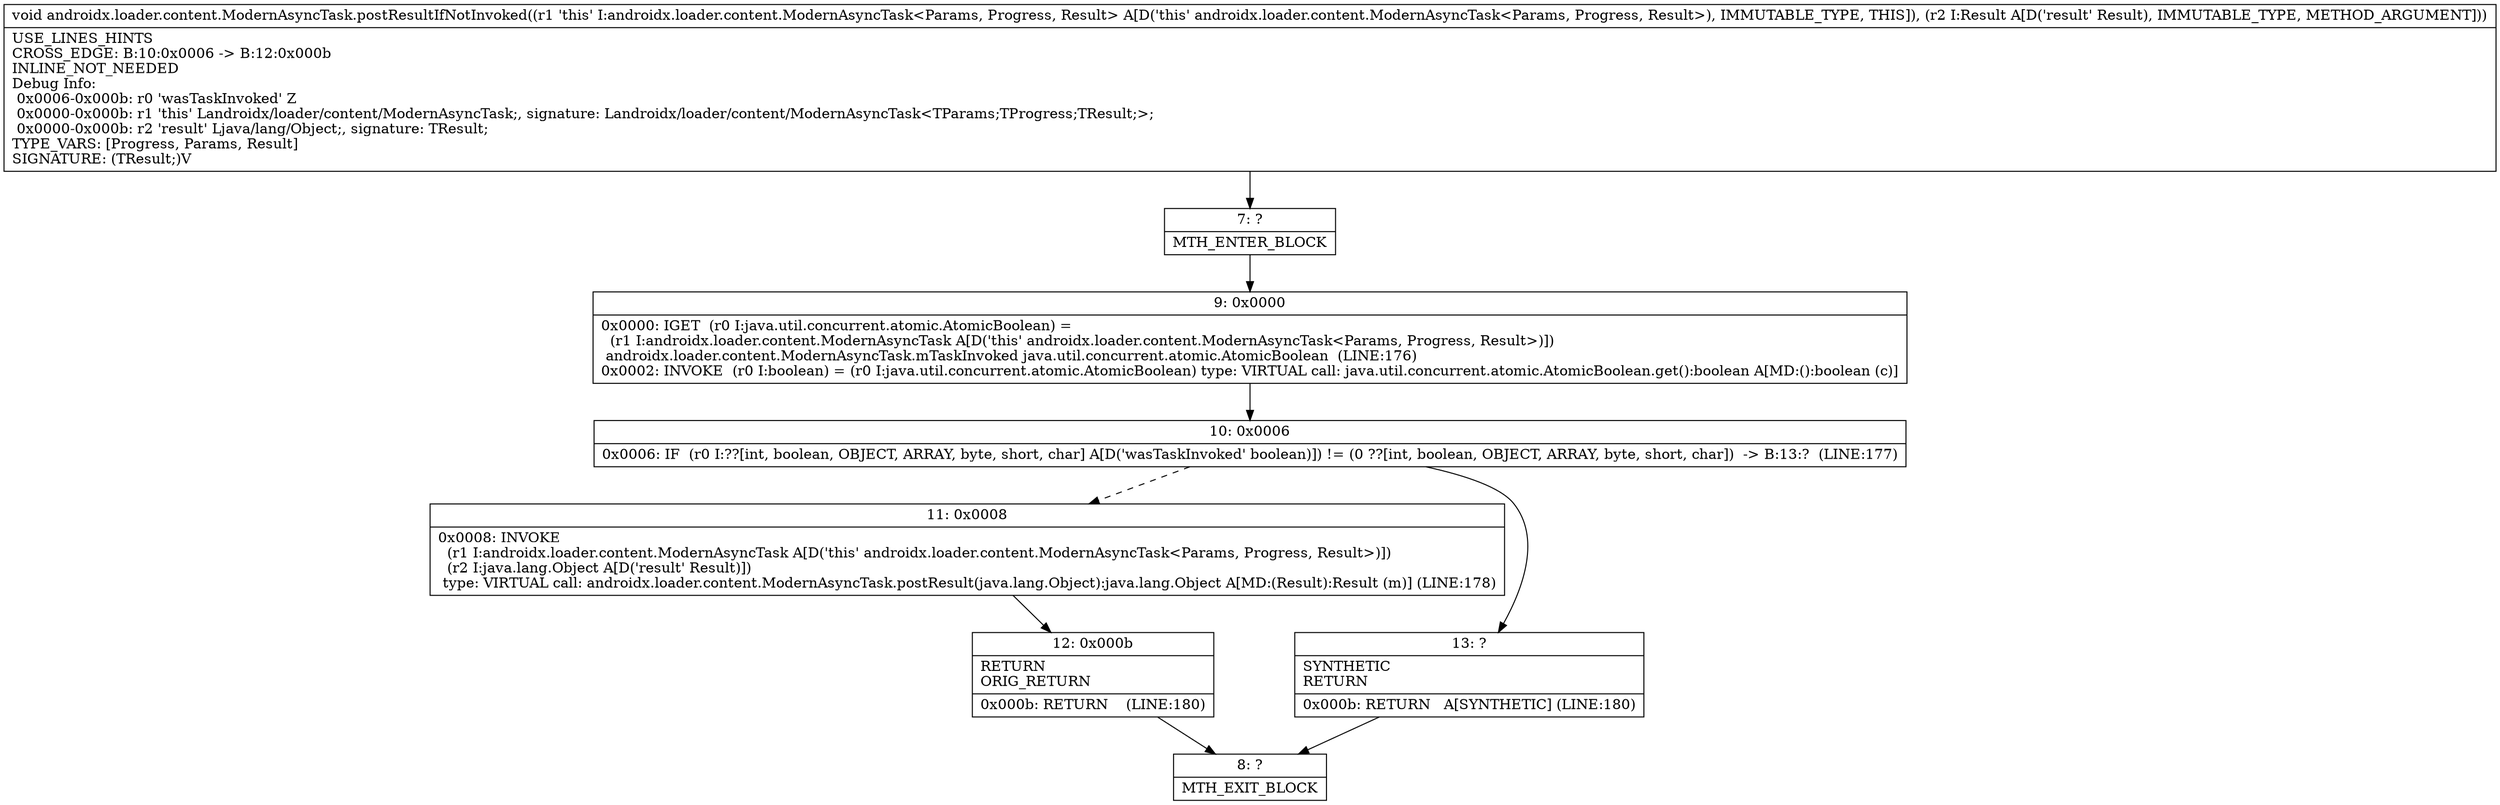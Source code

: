 digraph "CFG forandroidx.loader.content.ModernAsyncTask.postResultIfNotInvoked(Ljava\/lang\/Object;)V" {
Node_7 [shape=record,label="{7\:\ ?|MTH_ENTER_BLOCK\l}"];
Node_9 [shape=record,label="{9\:\ 0x0000|0x0000: IGET  (r0 I:java.util.concurrent.atomic.AtomicBoolean) = \l  (r1 I:androidx.loader.content.ModernAsyncTask A[D('this' androidx.loader.content.ModernAsyncTask\<Params, Progress, Result\>)])\l androidx.loader.content.ModernAsyncTask.mTaskInvoked java.util.concurrent.atomic.AtomicBoolean  (LINE:176)\l0x0002: INVOKE  (r0 I:boolean) = (r0 I:java.util.concurrent.atomic.AtomicBoolean) type: VIRTUAL call: java.util.concurrent.atomic.AtomicBoolean.get():boolean A[MD:():boolean (c)]\l}"];
Node_10 [shape=record,label="{10\:\ 0x0006|0x0006: IF  (r0 I:??[int, boolean, OBJECT, ARRAY, byte, short, char] A[D('wasTaskInvoked' boolean)]) != (0 ??[int, boolean, OBJECT, ARRAY, byte, short, char])  \-\> B:13:?  (LINE:177)\l}"];
Node_11 [shape=record,label="{11\:\ 0x0008|0x0008: INVOKE  \l  (r1 I:androidx.loader.content.ModernAsyncTask A[D('this' androidx.loader.content.ModernAsyncTask\<Params, Progress, Result\>)])\l  (r2 I:java.lang.Object A[D('result' Result)])\l type: VIRTUAL call: androidx.loader.content.ModernAsyncTask.postResult(java.lang.Object):java.lang.Object A[MD:(Result):Result (m)] (LINE:178)\l}"];
Node_12 [shape=record,label="{12\:\ 0x000b|RETURN\lORIG_RETURN\l|0x000b: RETURN    (LINE:180)\l}"];
Node_8 [shape=record,label="{8\:\ ?|MTH_EXIT_BLOCK\l}"];
Node_13 [shape=record,label="{13\:\ ?|SYNTHETIC\lRETURN\l|0x000b: RETURN   A[SYNTHETIC] (LINE:180)\l}"];
MethodNode[shape=record,label="{void androidx.loader.content.ModernAsyncTask.postResultIfNotInvoked((r1 'this' I:androidx.loader.content.ModernAsyncTask\<Params, Progress, Result\> A[D('this' androidx.loader.content.ModernAsyncTask\<Params, Progress, Result\>), IMMUTABLE_TYPE, THIS]), (r2 I:Result A[D('result' Result), IMMUTABLE_TYPE, METHOD_ARGUMENT]))  | USE_LINES_HINTS\lCROSS_EDGE: B:10:0x0006 \-\> B:12:0x000b\lINLINE_NOT_NEEDED\lDebug Info:\l  0x0006\-0x000b: r0 'wasTaskInvoked' Z\l  0x0000\-0x000b: r1 'this' Landroidx\/loader\/content\/ModernAsyncTask;, signature: Landroidx\/loader\/content\/ModernAsyncTask\<TParams;TProgress;TResult;\>;\l  0x0000\-0x000b: r2 'result' Ljava\/lang\/Object;, signature: TResult;\lTYPE_VARS: [Progress, Params, Result]\lSIGNATURE: (TResult;)V\l}"];
MethodNode -> Node_7;Node_7 -> Node_9;
Node_9 -> Node_10;
Node_10 -> Node_11[style=dashed];
Node_10 -> Node_13;
Node_11 -> Node_12;
Node_12 -> Node_8;
Node_13 -> Node_8;
}

